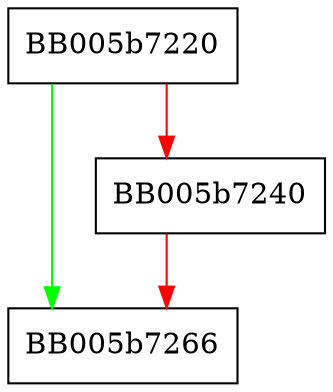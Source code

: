 digraph aesni_ecb_cipher {
  node [shape="box"];
  graph [splines=ortho];
  BB005b7220 -> BB005b7266 [color="green"];
  BB005b7220 -> BB005b7240 [color="red"];
  BB005b7240 -> BB005b7266 [color="red"];
}